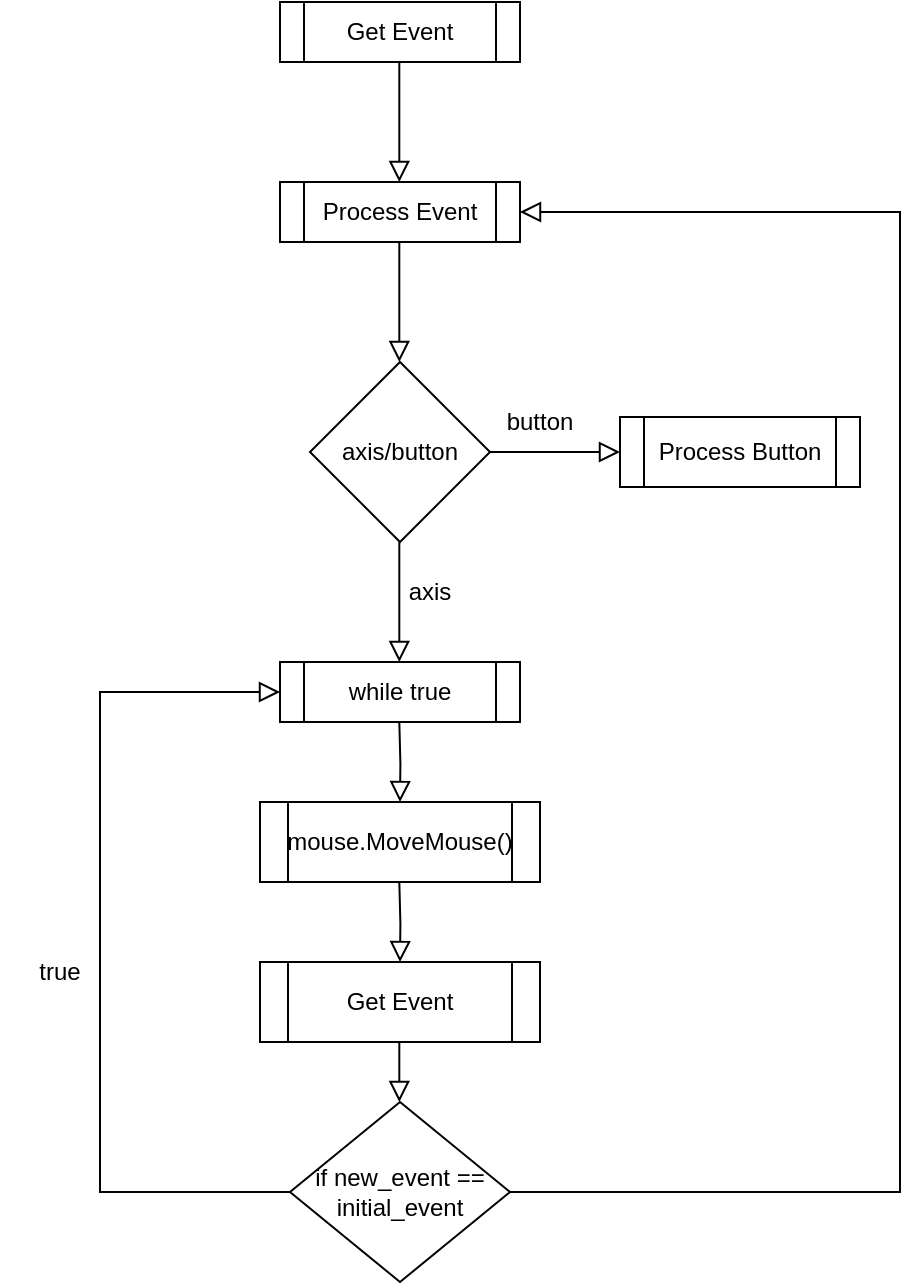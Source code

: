 <mxfile version="20.8.16" type="device"><diagram id="C5RBs43oDa-KdzZeNtuy" name="Page-1"><mxGraphModel dx="1164" dy="856" grid="1" gridSize="10" guides="1" tooltips="1" connect="1" arrows="1" fold="1" page="1" pageScale="1" pageWidth="827" pageHeight="1169" math="0" shadow="0"><root><mxCell id="WIyWlLk6GJQsqaUBKTNV-0"/><mxCell id="WIyWlLk6GJQsqaUBKTNV-1" parent="WIyWlLk6GJQsqaUBKTNV-0"/><mxCell id="BbFOMxVAhLwJpa5rrPLc-1" value="Process Event" style="shape=process;whiteSpace=wrap;html=1;backgroundOutline=1;" vertex="1" parent="WIyWlLk6GJQsqaUBKTNV-1"><mxGeometry x="480" y="160" width="120" height="30" as="geometry"/></mxCell><mxCell id="BbFOMxVAhLwJpa5rrPLc-2" value="axis/button" style="rhombus;whiteSpace=wrap;html=1;" vertex="1" parent="WIyWlLk6GJQsqaUBKTNV-1"><mxGeometry x="495" y="250" width="90" height="90" as="geometry"/></mxCell><mxCell id="BbFOMxVAhLwJpa5rrPLc-3" value="" style="rounded=0;html=1;jettySize=auto;orthogonalLoop=1;fontSize=11;endArrow=block;endFill=0;endSize=8;strokeWidth=1;shadow=0;labelBackgroundColor=none;edgeStyle=orthogonalEdgeStyle;" edge="1" parent="WIyWlLk6GJQsqaUBKTNV-1"><mxGeometry relative="1" as="geometry"><mxPoint x="539.66" y="190" as="sourcePoint"/><mxPoint x="539.66" y="250" as="targetPoint"/></mxGeometry></mxCell><mxCell id="BbFOMxVAhLwJpa5rrPLc-5" value="Process Button" style="shape=process;whiteSpace=wrap;html=1;backgroundOutline=1;" vertex="1" parent="WIyWlLk6GJQsqaUBKTNV-1"><mxGeometry x="650" y="277.5" width="120" height="35" as="geometry"/></mxCell><mxCell id="BbFOMxVAhLwJpa5rrPLc-6" value="" style="rounded=0;html=1;jettySize=auto;orthogonalLoop=1;fontSize=11;endArrow=block;endFill=0;endSize=8;strokeWidth=1;shadow=0;labelBackgroundColor=none;edgeStyle=orthogonalEdgeStyle;exitX=1;exitY=0.5;exitDx=0;exitDy=0;entryX=0;entryY=0.5;entryDx=0;entryDy=0;" edge="1" parent="WIyWlLk6GJQsqaUBKTNV-1" source="BbFOMxVAhLwJpa5rrPLc-2" target="BbFOMxVAhLwJpa5rrPLc-5"><mxGeometry relative="1" as="geometry"><mxPoint x="620" y="290" as="sourcePoint"/><mxPoint x="670" y="320" as="targetPoint"/></mxGeometry></mxCell><mxCell id="BbFOMxVAhLwJpa5rrPLc-7" value="button" style="text;html=1;strokeColor=none;fillColor=none;align=center;verticalAlign=middle;whiteSpace=wrap;rounded=0;" vertex="1" parent="WIyWlLk6GJQsqaUBKTNV-1"><mxGeometry x="580" y="265" width="60" height="30" as="geometry"/></mxCell><mxCell id="BbFOMxVAhLwJpa5rrPLc-8" value="" style="rounded=0;html=1;jettySize=auto;orthogonalLoop=1;fontSize=11;endArrow=block;endFill=0;endSize=8;strokeWidth=1;shadow=0;labelBackgroundColor=none;edgeStyle=orthogonalEdgeStyle;" edge="1" parent="WIyWlLk6GJQsqaUBKTNV-1"><mxGeometry relative="1" as="geometry"><mxPoint x="539.66" y="340" as="sourcePoint"/><mxPoint x="539.66" y="400" as="targetPoint"/></mxGeometry></mxCell><mxCell id="BbFOMxVAhLwJpa5rrPLc-10" value="axis" style="text;html=1;strokeColor=none;fillColor=none;align=center;verticalAlign=middle;whiteSpace=wrap;rounded=0;" vertex="1" parent="WIyWlLk6GJQsqaUBKTNV-1"><mxGeometry x="525" y="350" width="60" height="30" as="geometry"/></mxCell><mxCell id="BbFOMxVAhLwJpa5rrPLc-11" value="while true" style="shape=process;whiteSpace=wrap;html=1;backgroundOutline=1;" vertex="1" parent="WIyWlLk6GJQsqaUBKTNV-1"><mxGeometry x="480" y="400" width="120" height="30" as="geometry"/></mxCell><mxCell id="BbFOMxVAhLwJpa5rrPLc-12" value="mouse.MoveMouse()" style="shape=process;whiteSpace=wrap;html=1;backgroundOutline=1;" vertex="1" parent="WIyWlLk6GJQsqaUBKTNV-1"><mxGeometry x="470" y="470" width="140" height="40" as="geometry"/></mxCell><mxCell id="BbFOMxVAhLwJpa5rrPLc-15" value="" style="rounded=0;html=1;jettySize=auto;orthogonalLoop=1;fontSize=11;endArrow=block;endFill=0;endSize=8;strokeWidth=1;shadow=0;labelBackgroundColor=none;edgeStyle=orthogonalEdgeStyle;entryX=0.5;entryY=0;entryDx=0;entryDy=0;" edge="1" parent="WIyWlLk6GJQsqaUBKTNV-1" target="BbFOMxVAhLwJpa5rrPLc-12"><mxGeometry relative="1" as="geometry"><mxPoint x="539.66" y="430" as="sourcePoint"/><mxPoint x="540" y="460" as="targetPoint"/></mxGeometry></mxCell><mxCell id="BbFOMxVAhLwJpa5rrPLc-16" value="Get Event" style="shape=process;whiteSpace=wrap;html=1;backgroundOutline=1;" vertex="1" parent="WIyWlLk6GJQsqaUBKTNV-1"><mxGeometry x="480" y="70" width="120" height="30" as="geometry"/></mxCell><mxCell id="BbFOMxVAhLwJpa5rrPLc-17" value="" style="rounded=0;html=1;jettySize=auto;orthogonalLoop=1;fontSize=11;endArrow=block;endFill=0;endSize=8;strokeWidth=1;shadow=0;labelBackgroundColor=none;edgeStyle=orthogonalEdgeStyle;" edge="1" parent="WIyWlLk6GJQsqaUBKTNV-1"><mxGeometry relative="1" as="geometry"><mxPoint x="539.66" y="100" as="sourcePoint"/><mxPoint x="539.66" y="160" as="targetPoint"/></mxGeometry></mxCell><mxCell id="BbFOMxVAhLwJpa5rrPLc-19" value="Get Event" style="shape=process;whiteSpace=wrap;html=1;backgroundOutline=1;" vertex="1" parent="WIyWlLk6GJQsqaUBKTNV-1"><mxGeometry x="470" y="550" width="140" height="40" as="geometry"/></mxCell><mxCell id="BbFOMxVAhLwJpa5rrPLc-20" value="if new_event == initial_event" style="rhombus;whiteSpace=wrap;html=1;" vertex="1" parent="WIyWlLk6GJQsqaUBKTNV-1"><mxGeometry x="485" y="620" width="110" height="90" as="geometry"/></mxCell><mxCell id="BbFOMxVAhLwJpa5rrPLc-22" value="" style="rounded=0;html=1;jettySize=auto;orthogonalLoop=1;fontSize=11;endArrow=block;endFill=0;endSize=8;strokeWidth=1;shadow=0;labelBackgroundColor=none;edgeStyle=orthogonalEdgeStyle;exitX=0;exitY=0.5;exitDx=0;exitDy=0;entryX=0;entryY=0.5;entryDx=0;entryDy=0;" edge="1" parent="WIyWlLk6GJQsqaUBKTNV-1" source="BbFOMxVAhLwJpa5rrPLc-20" target="BbFOMxVAhLwJpa5rrPLc-11"><mxGeometry relative="1" as="geometry"><mxPoint x="400" y="640" as="sourcePoint"/><mxPoint x="400" y="700" as="targetPoint"/><Array as="points"><mxPoint x="390" y="665"/><mxPoint x="390" y="415"/></Array></mxGeometry></mxCell><mxCell id="BbFOMxVAhLwJpa5rrPLc-23" value="true" style="text;html=1;strokeColor=none;fillColor=none;align=center;verticalAlign=middle;whiteSpace=wrap;rounded=0;" vertex="1" parent="WIyWlLk6GJQsqaUBKTNV-1"><mxGeometry x="340" y="540" width="60" height="30" as="geometry"/></mxCell><mxCell id="BbFOMxVAhLwJpa5rrPLc-25" value="" style="rounded=0;html=1;jettySize=auto;orthogonalLoop=1;fontSize=11;endArrow=block;endFill=0;endSize=8;strokeWidth=1;shadow=0;labelBackgroundColor=none;edgeStyle=orthogonalEdgeStyle;entryX=0.5;entryY=0;entryDx=0;entryDy=0;" edge="1" parent="WIyWlLk6GJQsqaUBKTNV-1" target="BbFOMxVAhLwJpa5rrPLc-19"><mxGeometry relative="1" as="geometry"><mxPoint x="539.66" y="510" as="sourcePoint"/><mxPoint x="539.66" y="540" as="targetPoint"/></mxGeometry></mxCell><mxCell id="BbFOMxVAhLwJpa5rrPLc-27" value="" style="rounded=0;html=1;jettySize=auto;orthogonalLoop=1;fontSize=11;endArrow=block;endFill=0;endSize=8;strokeWidth=1;shadow=0;labelBackgroundColor=none;edgeStyle=orthogonalEdgeStyle;" edge="1" parent="WIyWlLk6GJQsqaUBKTNV-1"><mxGeometry relative="1" as="geometry"><mxPoint x="539.66" y="590" as="sourcePoint"/><mxPoint x="539.66" y="620" as="targetPoint"/></mxGeometry></mxCell><mxCell id="BbFOMxVAhLwJpa5rrPLc-28" value="" style="rounded=0;html=1;jettySize=auto;orthogonalLoop=1;fontSize=11;endArrow=block;endFill=0;endSize=8;strokeWidth=1;shadow=0;labelBackgroundColor=none;edgeStyle=orthogonalEdgeStyle;exitX=1;exitY=0.5;exitDx=0;exitDy=0;entryX=1;entryY=0.5;entryDx=0;entryDy=0;" edge="1" parent="WIyWlLk6GJQsqaUBKTNV-1" source="BbFOMxVAhLwJpa5rrPLc-20" target="BbFOMxVAhLwJpa5rrPLc-1"><mxGeometry relative="1" as="geometry"><mxPoint x="709.66" y="640" as="sourcePoint"/><mxPoint x="800" y="290" as="targetPoint"/><Array as="points"><mxPoint x="790" y="665"/><mxPoint x="790" y="175"/></Array></mxGeometry></mxCell></root></mxGraphModel></diagram></mxfile>